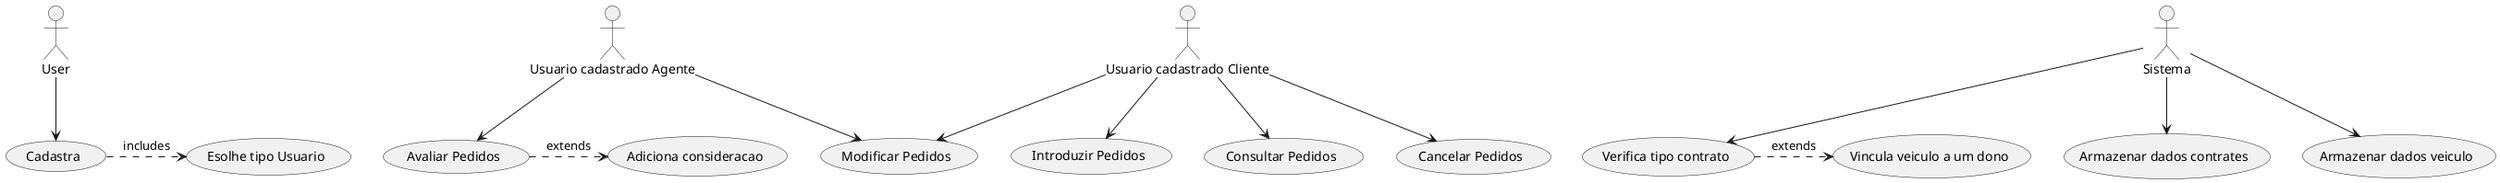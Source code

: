 @startuml
"User" as User
"Usuario cadastrado Agente" as AgenteUserLoged
"Usuario cadastrado Cliente" as ClientUserLoged
"Sistema" as System

"Cadastra" as (Cadastro)
"Esolhe tipo Usuario" as (UserType)
"Introduzir Pedidos" as (introPedi)
"Modificar Pedidos" as (modPedi)
"Consultar Pedidos" as (consulPed)
"Cancelar Pedidos" as (cancelPed)
"Avaliar Pedidos" as (avalPed)
"Adiciona consideracao" as (addConcideracao)
"Armazenar dados contrates" as (armazenDataContratantes)
"Armazenar dados veiculo" as (armazenDataVeiculo)
"Verifica tipo contrato" as (verificaTipoContrato)
"Vincula veiculo a um dono" as (vinculaVeiculoDono)


User --> (Cadastro)
ClientUserLoged --> (introPedi)
ClientUserLoged --> (modPedi)
ClientUserLoged --> (consulPed)
ClientUserLoged --> (cancelPed)

AgenteUserLoged --> (modPedi)
AgenteUserLoged --> (avalPed)

System --> (armazenDataContratantes)
System --> (armazenDataVeiculo)
System --> (verificaTipoContrato)

Cadastro .> (UserType) : includes
(avalPed) .> (addConcideracao) : extends
(verificaTipoContrato) .> (vinculaVeiculoDono) : extends
@enduml